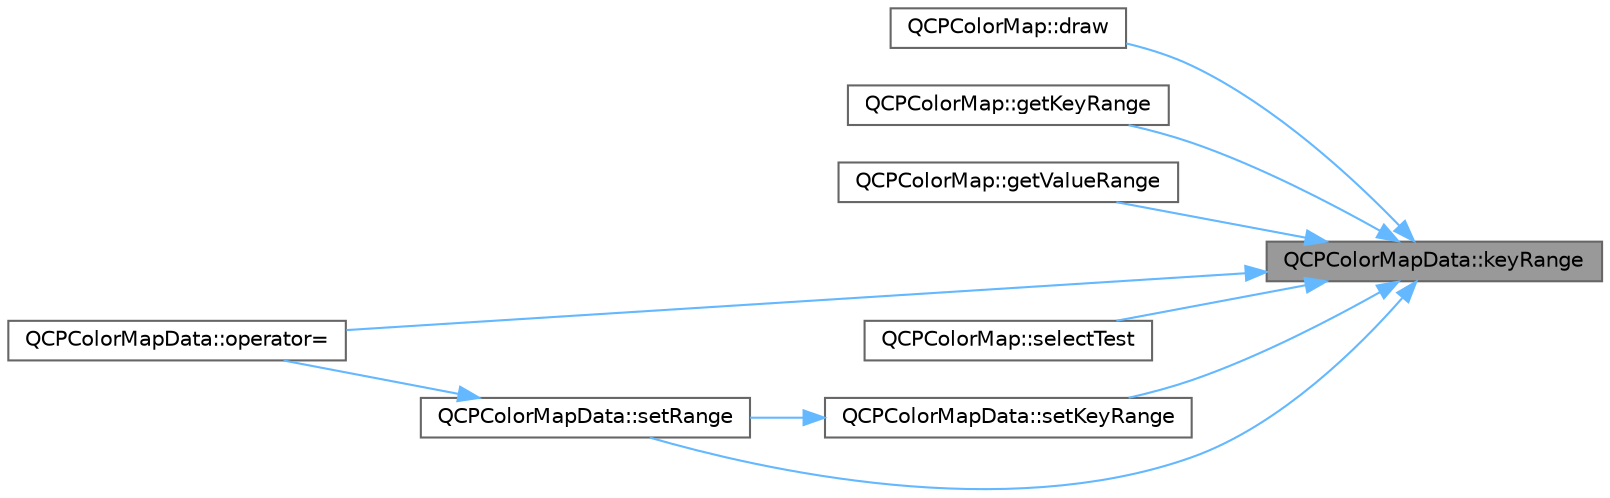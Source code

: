 digraph "QCPColorMapData::keyRange"
{
 // LATEX_PDF_SIZE
  bgcolor="transparent";
  edge [fontname=Helvetica,fontsize=10,labelfontname=Helvetica,labelfontsize=10];
  node [fontname=Helvetica,fontsize=10,shape=box,height=0.2,width=0.4];
  rankdir="RL";
  Node1 [label="QCPColorMapData::keyRange",height=0.2,width=0.4,color="gray40", fillcolor="grey60", style="filled", fontcolor="black",tooltip=" "];
  Node1 -> Node2 [dir="back",color="steelblue1",style="solid"];
  Node2 [label="QCPColorMap::draw",height=0.2,width=0.4,color="grey40", fillcolor="white", style="filled",URL="$class_q_c_p_color_map.html#a6b628014d2939368935efd0a788648c8",tooltip=" "];
  Node1 -> Node3 [dir="back",color="steelblue1",style="solid"];
  Node3 [label="QCPColorMap::getKeyRange",height=0.2,width=0.4,color="grey40", fillcolor="white", style="filled",URL="$class_q_c_p_color_map.html#a985861974560f950af6cb7fae8c46267",tooltip=" "];
  Node1 -> Node4 [dir="back",color="steelblue1",style="solid"];
  Node4 [label="QCPColorMap::getValueRange",height=0.2,width=0.4,color="grey40", fillcolor="white", style="filled",URL="$class_q_c_p_color_map.html#a88134493aaf6b297af34eaab65264fff",tooltip=" "];
  Node1 -> Node5 [dir="back",color="steelblue1",style="solid"];
  Node5 [label="QCPColorMapData::operator=",height=0.2,width=0.4,color="grey40", fillcolor="white", style="filled",URL="$class_q_c_p_color_map_data.html#afdf4dd1b2f5714234fe84709b85c2a8d",tooltip=" "];
  Node1 -> Node6 [dir="back",color="steelblue1",style="solid"];
  Node6 [label="QCPColorMap::selectTest",height=0.2,width=0.4,color="grey40", fillcolor="white", style="filled",URL="$class_q_c_p_color_map.html#afb4b843596addf58096082827a9e3450",tooltip=" "];
  Node1 -> Node7 [dir="back",color="steelblue1",style="solid"];
  Node7 [label="QCPColorMapData::setKeyRange",height=0.2,width=0.4,color="grey40", fillcolor="white", style="filled",URL="$class_q_c_p_color_map_data.html#a0738c485f3c9df9ea1241b7a8bb6a86e",tooltip=" "];
  Node7 -> Node8 [dir="back",color="steelblue1",style="solid"];
  Node8 [label="QCPColorMapData::setRange",height=0.2,width=0.4,color="grey40", fillcolor="white", style="filled",URL="$class_q_c_p_color_map_data.html#aad9c1c7c703c1339489fc730517c83d4",tooltip=" "];
  Node8 -> Node5 [dir="back",color="steelblue1",style="solid"];
  Node1 -> Node8 [dir="back",color="steelblue1",style="solid"];
}
